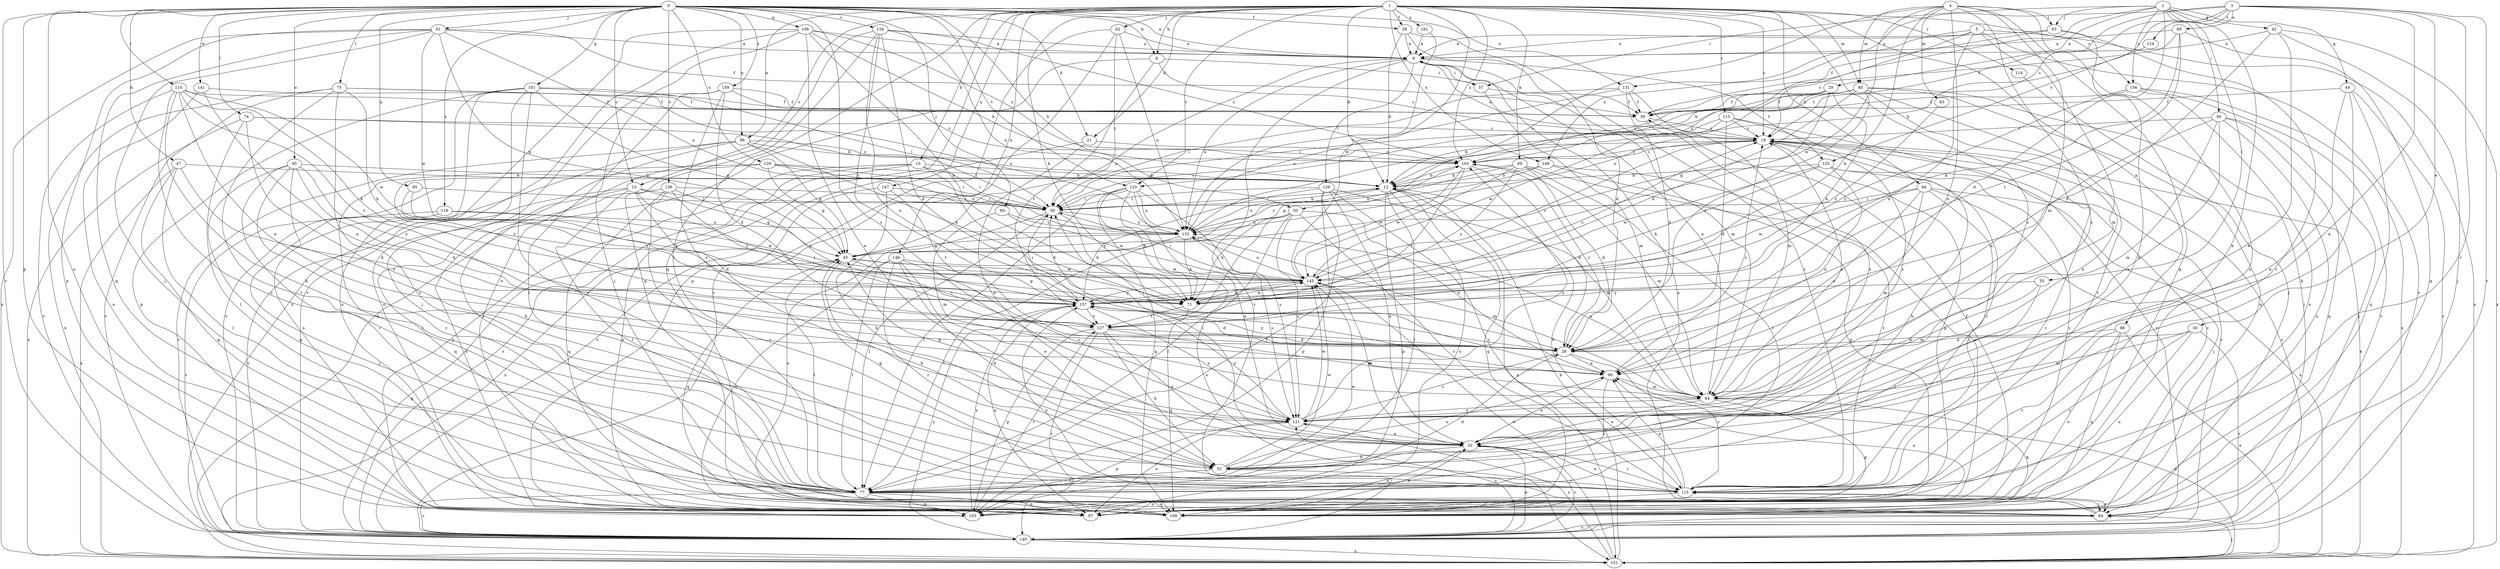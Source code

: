 strict digraph  {
0;
1;
2;
3;
4;
5;
6;
8;
10;
12;
13;
19;
21;
26;
29;
30;
32;
38;
39;
42;
44;
45;
47;
50;
52;
55;
56;
57;
58;
60;
61;
62;
63;
64;
66;
69;
71;
74;
75;
77;
80;
83;
84;
85;
86;
88;
89;
90;
95;
97;
101;
103;
108;
109;
110;
113;
114;
115;
118;
121;
123;
124;
125;
126;
127;
129;
131;
133;
134;
136;
140;
141;
145;
146;
147;
148;
151;
156;
157;
159;
161;
163;
0 -> 6  [label=a];
0 -> 8  [label=b];
0 -> 13  [label=c];
0 -> 21  [label=d];
0 -> 38  [label=f];
0 -> 47  [label=h];
0 -> 50  [label=h];
0 -> 60  [label=j];
0 -> 61  [label=j];
0 -> 74  [label=l];
0 -> 75  [label=l];
0 -> 85  [label=n];
0 -> 86  [label=n];
0 -> 95  [label=o];
0 -> 97  [label=o];
0 -> 101  [label=p];
0 -> 103  [label=p];
0 -> 108  [label=q];
0 -> 110  [label=r];
0 -> 118  [label=s];
0 -> 121  [label=s];
0 -> 123  [label=t];
0 -> 129  [label=u];
0 -> 131  [label=u];
0 -> 134  [label=v];
0 -> 136  [label=v];
0 -> 140  [label=v];
0 -> 141  [label=w];
0 -> 159  [label=z];
1 -> 8  [label=b];
1 -> 10  [label=b];
1 -> 12  [label=b];
1 -> 13  [label=c];
1 -> 19  [label=c];
1 -> 21  [label=d];
1 -> 38  [label=f];
1 -> 62  [label=j];
1 -> 66  [label=k];
1 -> 69  [label=k];
1 -> 71  [label=k];
1 -> 77  [label=l];
1 -> 80  [label=m];
1 -> 86  [label=n];
1 -> 88  [label=n];
1 -> 109  [label=q];
1 -> 113  [label=r];
1 -> 114  [label=r];
1 -> 121  [label=s];
1 -> 123  [label=t];
1 -> 145  [label=w];
1 -> 146  [label=x];
1 -> 147  [label=x];
1 -> 148  [label=x];
1 -> 156  [label=y];
1 -> 161  [label=z];
1 -> 163  [label=z];
2 -> 26  [label=d];
2 -> 29  [label=e];
2 -> 42  [label=g];
2 -> 44  [label=g];
2 -> 50  [label=h];
2 -> 52  [label=h];
2 -> 55  [label=i];
2 -> 56  [label=i];
2 -> 57  [label=i];
2 -> 63  [label=j];
2 -> 156  [label=y];
3 -> 19  [label=c];
3 -> 30  [label=e];
3 -> 32  [label=e];
3 -> 89  [label=n];
3 -> 115  [label=r];
3 -> 123  [label=t];
3 -> 124  [label=t];
3 -> 125  [label=t];
3 -> 131  [label=u];
3 -> 140  [label=v];
4 -> 63  [label=j];
4 -> 71  [label=k];
4 -> 80  [label=m];
4 -> 83  [label=m];
4 -> 84  [label=m];
4 -> 90  [label=n];
4 -> 97  [label=o];
4 -> 103  [label=p];
4 -> 121  [label=s];
4 -> 133  [label=u];
4 -> 145  [label=w];
5 -> 6  [label=a];
5 -> 19  [label=c];
5 -> 26  [label=d];
5 -> 84  [label=m];
5 -> 140  [label=v];
5 -> 148  [label=x];
5 -> 151  [label=x];
6 -> 57  [label=i];
6 -> 84  [label=m];
6 -> 125  [label=t];
6 -> 126  [label=t];
6 -> 133  [label=u];
6 -> 140  [label=v];
8 -> 19  [label=c];
8 -> 57  [label=i];
8 -> 127  [label=t];
8 -> 151  [label=x];
10 -> 12  [label=b];
10 -> 26  [label=d];
10 -> 58  [label=i];
10 -> 97  [label=o];
10 -> 103  [label=p];
10 -> 140  [label=v];
12 -> 58  [label=i];
12 -> 77  [label=l];
12 -> 97  [label=o];
12 -> 103  [label=p];
12 -> 109  [label=q];
12 -> 133  [label=u];
12 -> 151  [label=x];
13 -> 26  [label=d];
13 -> 45  [label=g];
13 -> 58  [label=i];
13 -> 77  [label=l];
13 -> 109  [label=q];
13 -> 140  [label=v];
13 -> 157  [label=y];
19 -> 6  [label=a];
19 -> 58  [label=i];
19 -> 103  [label=p];
19 -> 115  [label=r];
19 -> 140  [label=v];
19 -> 151  [label=x];
19 -> 163  [label=z];
21 -> 32  [label=e];
21 -> 140  [label=v];
21 -> 163  [label=z];
26 -> 90  [label=n];
26 -> 115  [label=r];
26 -> 121  [label=s];
26 -> 157  [label=y];
26 -> 163  [label=z];
29 -> 39  [label=f];
29 -> 45  [label=g];
29 -> 71  [label=k];
29 -> 133  [label=u];
29 -> 163  [label=z];
30 -> 26  [label=d];
30 -> 84  [label=m];
30 -> 97  [label=o];
30 -> 115  [label=r];
30 -> 140  [label=v];
32 -> 52  [label=h];
32 -> 58  [label=i];
32 -> 109  [label=q];
32 -> 115  [label=r];
32 -> 140  [label=v];
32 -> 145  [label=w];
38 -> 6  [label=a];
38 -> 12  [label=b];
38 -> 26  [label=d];
38 -> 115  [label=r];
39 -> 19  [label=c];
39 -> 121  [label=s];
42 -> 6  [label=a];
42 -> 26  [label=d];
42 -> 32  [label=e];
42 -> 64  [label=j];
42 -> 151  [label=x];
44 -> 32  [label=e];
44 -> 39  [label=f];
44 -> 52  [label=h];
44 -> 109  [label=q];
44 -> 140  [label=v];
45 -> 6  [label=a];
45 -> 52  [label=h];
45 -> 77  [label=l];
45 -> 109  [label=q];
45 -> 127  [label=t];
45 -> 145  [label=w];
45 -> 163  [label=z];
47 -> 12  [label=b];
47 -> 26  [label=d];
47 -> 77  [label=l];
47 -> 109  [label=q];
47 -> 151  [label=x];
50 -> 71  [label=k];
50 -> 77  [label=l];
50 -> 90  [label=n];
50 -> 115  [label=r];
50 -> 121  [label=s];
50 -> 127  [label=t];
50 -> 133  [label=u];
52 -> 45  [label=g];
52 -> 77  [label=l];
52 -> 90  [label=n];
52 -> 115  [label=r];
52 -> 145  [label=w];
55 -> 77  [label=l];
55 -> 84  [label=m];
55 -> 157  [label=y];
56 -> 19  [label=c];
56 -> 64  [label=j];
56 -> 84  [label=m];
56 -> 90  [label=n];
56 -> 97  [label=o];
56 -> 109  [label=q];
56 -> 121  [label=s];
57 -> 39  [label=f];
57 -> 84  [label=m];
58 -> 12  [label=b];
58 -> 71  [label=k];
58 -> 77  [label=l];
58 -> 97  [label=o];
58 -> 133  [label=u];
60 -> 84  [label=m];
60 -> 133  [label=u];
60 -> 145  [label=w];
61 -> 6  [label=a];
61 -> 39  [label=f];
61 -> 45  [label=g];
61 -> 64  [label=j];
61 -> 103  [label=p];
61 -> 109  [label=q];
61 -> 133  [label=u];
61 -> 145  [label=w];
61 -> 151  [label=x];
62 -> 6  [label=a];
62 -> 58  [label=i];
62 -> 103  [label=p];
62 -> 133  [label=u];
62 -> 140  [label=v];
63 -> 6  [label=a];
63 -> 39  [label=f];
63 -> 52  [label=h];
63 -> 115  [label=r];
64 -> 6  [label=a];
64 -> 115  [label=r];
64 -> 140  [label=v];
64 -> 157  [label=y];
66 -> 58  [label=i];
66 -> 64  [label=j];
66 -> 84  [label=m];
66 -> 90  [label=n];
66 -> 115  [label=r];
66 -> 145  [label=w];
66 -> 151  [label=x];
69 -> 12  [label=b];
69 -> 26  [label=d];
69 -> 77  [label=l];
69 -> 97  [label=o];
69 -> 133  [label=u];
69 -> 145  [label=w];
69 -> 157  [label=y];
71 -> 109  [label=q];
71 -> 127  [label=t];
71 -> 145  [label=w];
74 -> 12  [label=b];
74 -> 19  [label=c];
74 -> 77  [label=l];
74 -> 121  [label=s];
74 -> 151  [label=x];
75 -> 39  [label=f];
75 -> 71  [label=k];
75 -> 77  [label=l];
75 -> 115  [label=r];
75 -> 133  [label=u];
75 -> 140  [label=v];
75 -> 151  [label=x];
77 -> 26  [label=d];
77 -> 97  [label=o];
77 -> 103  [label=p];
77 -> 109  [label=q];
77 -> 140  [label=v];
77 -> 145  [label=w];
80 -> 32  [label=e];
80 -> 39  [label=f];
80 -> 58  [label=i];
80 -> 64  [label=j];
80 -> 71  [label=k];
80 -> 109  [label=q];
80 -> 115  [label=r];
80 -> 127  [label=t];
80 -> 163  [label=z];
83 -> 157  [label=y];
84 -> 6  [label=a];
84 -> 19  [label=c];
84 -> 32  [label=e];
84 -> 103  [label=p];
84 -> 109  [label=q];
84 -> 121  [label=s];
84 -> 133  [label=u];
85 -> 58  [label=i];
85 -> 71  [label=k];
85 -> 157  [label=y];
86 -> 45  [label=g];
86 -> 58  [label=i];
86 -> 71  [label=k];
86 -> 77  [label=l];
86 -> 97  [label=o];
86 -> 140  [label=v];
86 -> 163  [label=z];
88 -> 26  [label=d];
88 -> 97  [label=o];
88 -> 109  [label=q];
88 -> 115  [label=r];
88 -> 151  [label=x];
89 -> 6  [label=a];
89 -> 39  [label=f];
89 -> 71  [label=k];
89 -> 109  [label=q];
89 -> 127  [label=t];
90 -> 19  [label=c];
90 -> 32  [label=e];
90 -> 58  [label=i];
90 -> 77  [label=l];
90 -> 84  [label=m];
95 -> 12  [label=b];
95 -> 26  [label=d];
95 -> 52  [label=h];
95 -> 77  [label=l];
95 -> 109  [label=q];
95 -> 115  [label=r];
95 -> 157  [label=y];
97 -> 19  [label=c];
97 -> 39  [label=f];
97 -> 90  [label=n];
101 -> 39  [label=f];
101 -> 45  [label=g];
101 -> 58  [label=i];
101 -> 64  [label=j];
101 -> 97  [label=o];
101 -> 103  [label=p];
101 -> 115  [label=r];
101 -> 140  [label=v];
103 -> 127  [label=t];
103 -> 157  [label=y];
108 -> 6  [label=a];
108 -> 12  [label=b];
108 -> 32  [label=e];
108 -> 64  [label=j];
108 -> 71  [label=k];
108 -> 140  [label=v];
108 -> 151  [label=x];
108 -> 163  [label=z];
109 -> 19  [label=c];
109 -> 32  [label=e];
110 -> 39  [label=f];
110 -> 52  [label=h];
110 -> 71  [label=k];
110 -> 90  [label=n];
110 -> 115  [label=r];
110 -> 127  [label=t];
110 -> 140  [label=v];
110 -> 145  [label=w];
113 -> 12  [label=b];
113 -> 19  [label=c];
113 -> 26  [label=d];
113 -> 121  [label=s];
113 -> 140  [label=v];
113 -> 145  [label=w];
114 -> 64  [label=j];
115 -> 12  [label=b];
115 -> 32  [label=e];
115 -> 64  [label=j];
115 -> 90  [label=n];
115 -> 97  [label=o];
118 -> 64  [label=j];
118 -> 133  [label=u];
118 -> 140  [label=v];
118 -> 145  [label=w];
121 -> 32  [label=e];
121 -> 45  [label=g];
121 -> 97  [label=o];
121 -> 103  [label=p];
121 -> 145  [label=w];
121 -> 157  [label=y];
121 -> 163  [label=z];
123 -> 32  [label=e];
123 -> 58  [label=i];
123 -> 71  [label=k];
123 -> 77  [label=l];
123 -> 109  [label=q];
123 -> 121  [label=s];
123 -> 133  [label=u];
123 -> 151  [label=x];
124 -> 12  [label=b];
125 -> 12  [label=b];
125 -> 52  [label=h];
125 -> 71  [label=k];
125 -> 90  [label=n];
125 -> 115  [label=r];
125 -> 145  [label=w];
126 -> 32  [label=e];
126 -> 58  [label=i];
126 -> 77  [label=l];
126 -> 84  [label=m];
126 -> 103  [label=p];
126 -> 115  [label=r];
126 -> 157  [label=y];
127 -> 26  [label=d];
127 -> 32  [label=e];
127 -> 52  [label=h];
127 -> 84  [label=m];
127 -> 103  [label=p];
127 -> 140  [label=v];
129 -> 12  [label=b];
129 -> 45  [label=g];
129 -> 58  [label=i];
129 -> 77  [label=l];
129 -> 133  [label=u];
129 -> 157  [label=y];
131 -> 26  [label=d];
131 -> 39  [label=f];
131 -> 58  [label=i];
131 -> 84  [label=m];
131 -> 133  [label=u];
133 -> 45  [label=g];
133 -> 71  [label=k];
133 -> 77  [label=l];
133 -> 84  [label=m];
133 -> 121  [label=s];
134 -> 6  [label=a];
134 -> 26  [label=d];
134 -> 90  [label=n];
134 -> 97  [label=o];
134 -> 109  [label=q];
134 -> 133  [label=u];
134 -> 157  [label=y];
134 -> 163  [label=z];
136 -> 58  [label=i];
136 -> 97  [label=o];
136 -> 109  [label=q];
136 -> 115  [label=r];
136 -> 127  [label=t];
136 -> 157  [label=y];
140 -> 19  [label=c];
140 -> 32  [label=e];
140 -> 45  [label=g];
140 -> 121  [label=s];
140 -> 151  [label=x];
140 -> 157  [label=y];
141 -> 39  [label=f];
141 -> 90  [label=n];
141 -> 97  [label=o];
145 -> 19  [label=c];
145 -> 58  [label=i];
145 -> 71  [label=k];
145 -> 133  [label=u];
145 -> 157  [label=y];
146 -> 32  [label=e];
146 -> 52  [label=h];
146 -> 77  [label=l];
146 -> 97  [label=o];
146 -> 115  [label=r];
146 -> 121  [label=s];
146 -> 145  [label=w];
147 -> 52  [label=h];
147 -> 58  [label=i];
147 -> 127  [label=t];
147 -> 151  [label=x];
148 -> 12  [label=b];
148 -> 45  [label=g];
148 -> 103  [label=p];
148 -> 115  [label=r];
151 -> 12  [label=b];
151 -> 64  [label=j];
151 -> 90  [label=n];
151 -> 121  [label=s];
151 -> 145  [label=w];
156 -> 39  [label=f];
156 -> 97  [label=o];
156 -> 140  [label=v];
156 -> 151  [label=x];
156 -> 157  [label=y];
157 -> 19  [label=c];
157 -> 26  [label=d];
157 -> 45  [label=g];
157 -> 58  [label=i];
157 -> 97  [label=o];
157 -> 121  [label=s];
157 -> 127  [label=t];
159 -> 26  [label=d];
159 -> 39  [label=f];
159 -> 77  [label=l];
159 -> 97  [label=o];
159 -> 121  [label=s];
159 -> 163  [label=z];
161 -> 6  [label=a];
161 -> 133  [label=u];
163 -> 12  [label=b];
163 -> 19  [label=c];
163 -> 26  [label=d];
163 -> 84  [label=m];
163 -> 127  [label=t];
163 -> 145  [label=w];
}
